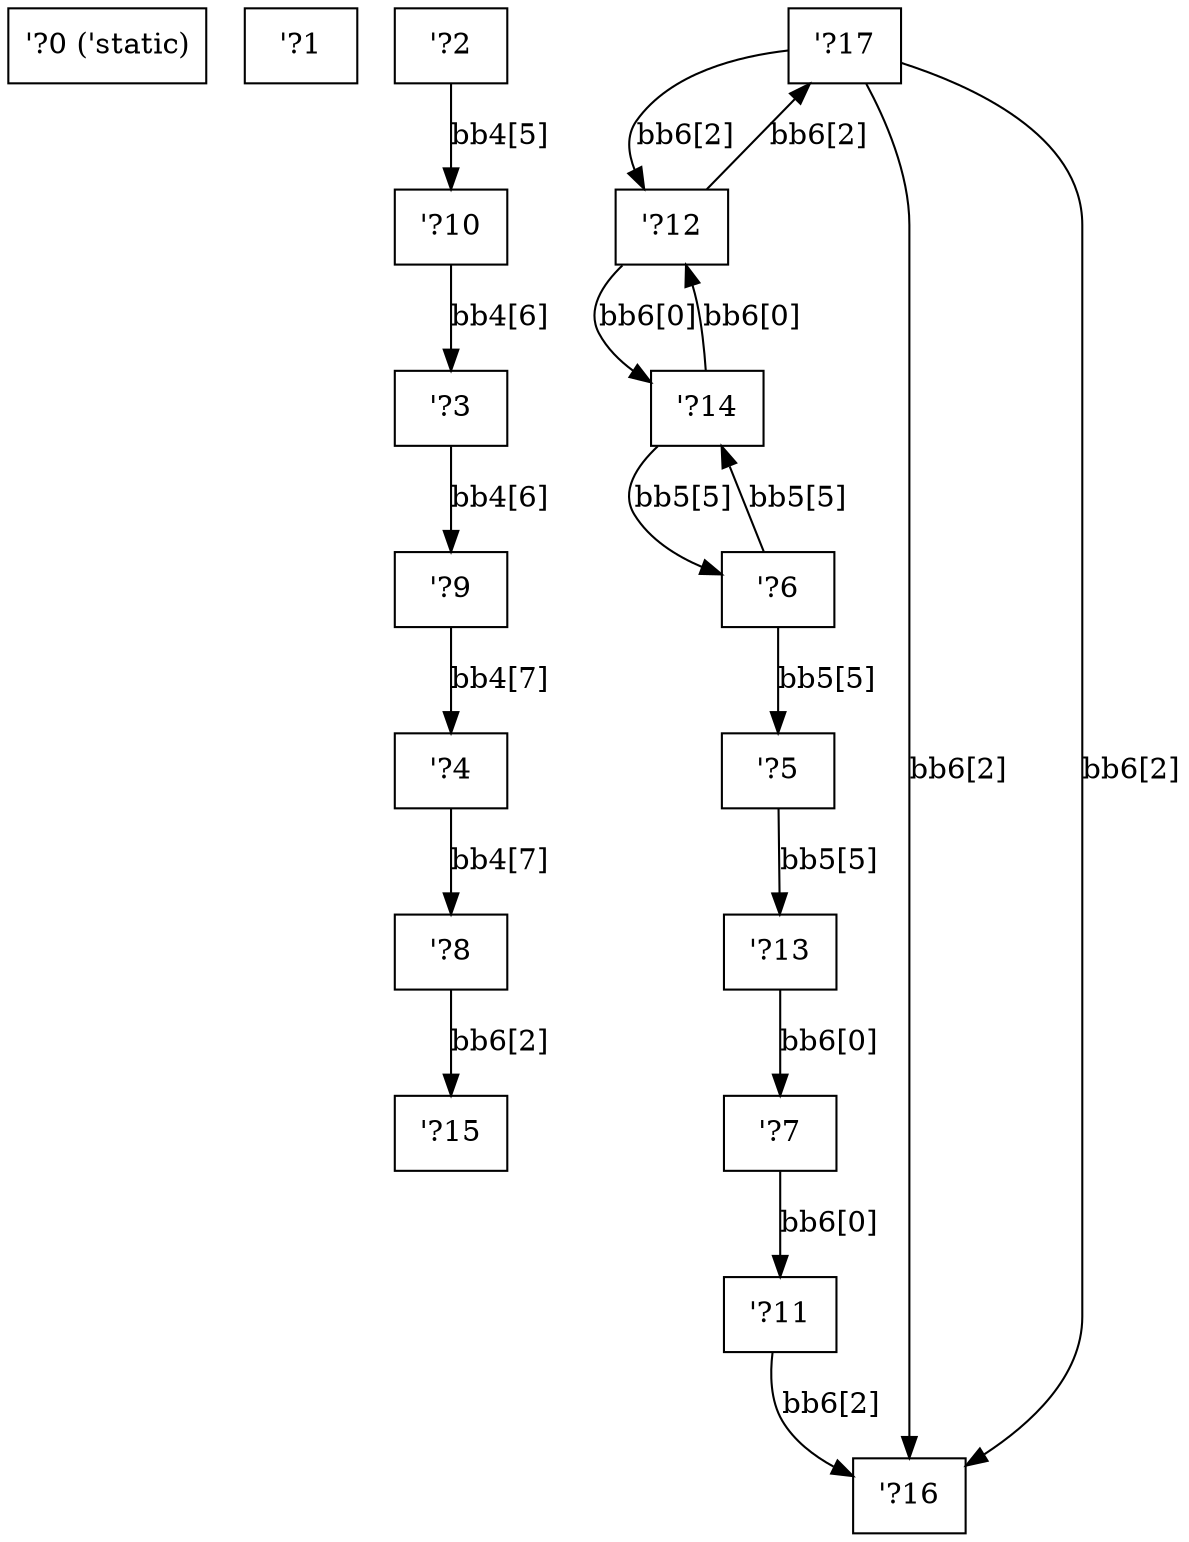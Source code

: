 digraph RegionInferenceContext {
    r0[label="\'?0 (\'static)"][shape="box"];
    r1[label="\'?1"][shape="box"];
    r2[label="\'?2"][shape="box"];
    r3[label="\'?3"][shape="box"];
    r4[label="\'?4"][shape="box"];
    r5[label="\'?5"][shape="box"];
    r6[label="\'?6"][shape="box"];
    r7[label="\'?7"][shape="box"];
    r8[label="\'?8"][shape="box"];
    r9[label="\'?9"][shape="box"];
    r10[label="\'?10"][shape="box"];
    r11[label="\'?11"][shape="box"];
    r12[label="\'?12"][shape="box"];
    r13[label="\'?13"][shape="box"];
    r14[label="\'?14"][shape="box"];
    r15[label="\'?15"][shape="box"];
    r16[label="\'?16"][shape="box"];
    r17[label="\'?17"][shape="box"];
    r2 -> r10[label="bb4[5]"];
    r10 -> r3[label="bb4[6]"];
    r3 -> r9[label="bb4[6]"];
    r4 -> r8[label="bb4[7]"];
    r9 -> r4[label="bb4[7]"];
    r6 -> r5[label="bb5[5]"];
    r5 -> r13[label="bb5[5]"];
    r14 -> r6[label="bb5[5]"];
    r6 -> r14[label="bb5[5]"];
    r13 -> r7[label="bb6[0]"];
    r7 -> r11[label="bb6[0]"];
    r12 -> r14[label="bb6[0]"];
    r14 -> r12[label="bb6[0]"];
    r17 -> r16[label="bb6[2]"];
    r17 -> r16[label="bb6[2]"];
    r8 -> r15[label="bb6[2]"];
    r11 -> r16[label="bb6[2]"];
    r17 -> r12[label="bb6[2]"];
    r12 -> r17[label="bb6[2]"];
}
